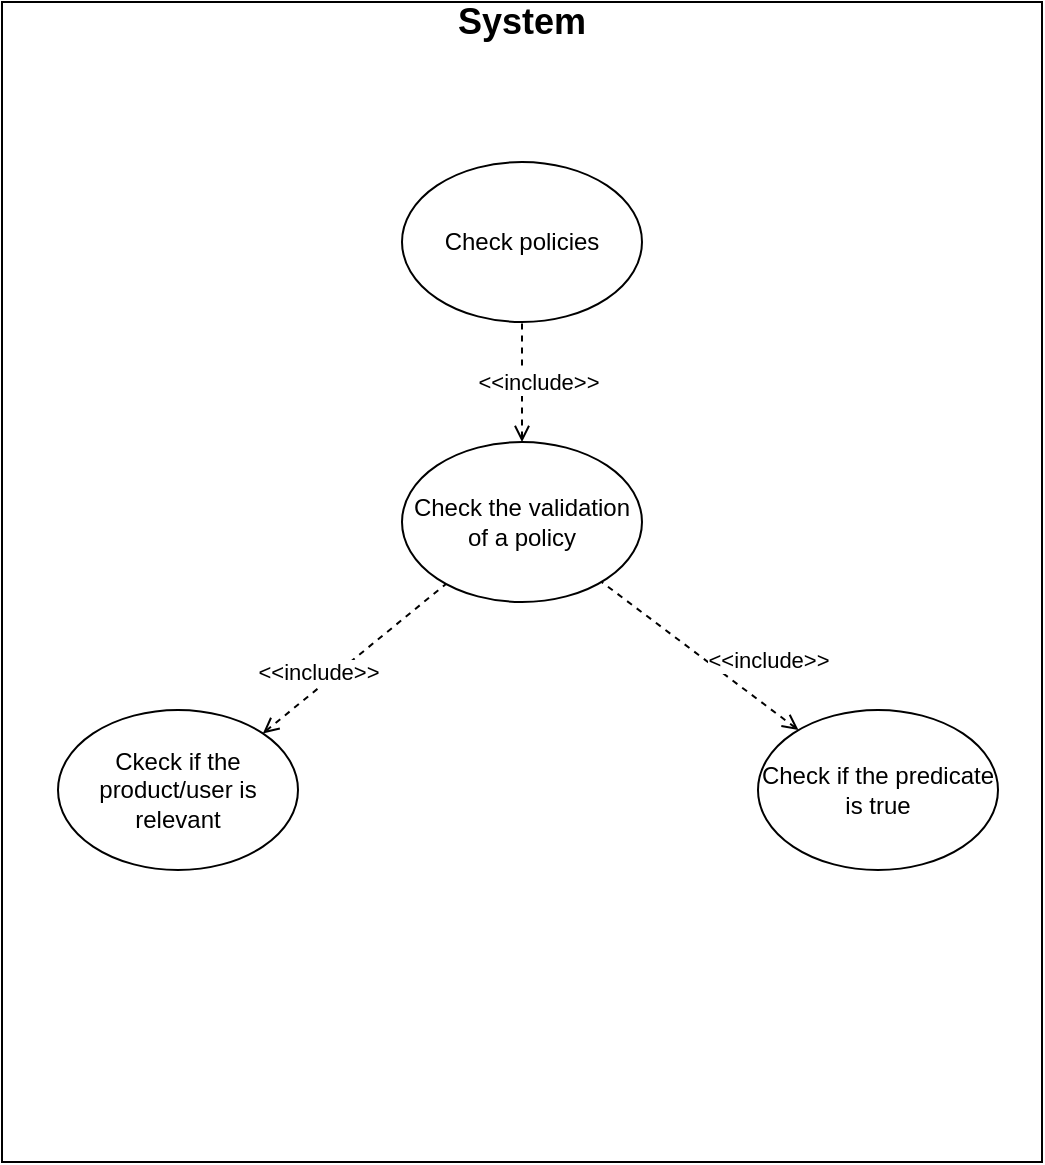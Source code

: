 <mxfile version="14.6.6" type="device"><diagram id="P-fDH48yTc0j41xZiIyb" name="Page-1"><mxGraphModel dx="1278" dy="579" grid="1" gridSize="10" guides="1" tooltips="1" connect="1" arrows="1" fold="1" page="1" pageScale="1" pageWidth="583" pageHeight="827" math="0" shadow="0"><root><mxCell id="0"/><mxCell id="1" parent="0"/><mxCell id="bSKLeNauT0QKm4KyJnb_-2" value="" style="rounded=0;whiteSpace=wrap;html=1;" vertex="1" parent="1"><mxGeometry x="32" y="20" width="520" height="580" as="geometry"/></mxCell><mxCell id="bSKLeNauT0QKm4KyJnb_-3" value="&lt;font style=&quot;font-size: 18px&quot;&gt;&lt;b&gt;System&lt;/b&gt;&lt;/font&gt;" style="text;html=1;strokeColor=none;fillColor=none;align=center;verticalAlign=middle;whiteSpace=wrap;rounded=0;" vertex="1" parent="1"><mxGeometry x="272" y="20" width="40" height="20" as="geometry"/></mxCell><mxCell id="bSKLeNauT0QKm4KyJnb_-5" value="Check policies" style="ellipse;whiteSpace=wrap;html=1;" vertex="1" parent="1"><mxGeometry x="232" y="100" width="120" height="80" as="geometry"/></mxCell><mxCell id="bSKLeNauT0QKm4KyJnb_-6" value="Check the validation of a policy" style="ellipse;whiteSpace=wrap;html=1;" vertex="1" parent="1"><mxGeometry x="232" y="240" width="120" height="80" as="geometry"/></mxCell><mxCell id="bSKLeNauT0QKm4KyJnb_-7" value="Ckeck if the product/user is relevant" style="ellipse;whiteSpace=wrap;html=1;" vertex="1" parent="1"><mxGeometry x="60" y="374" width="120" height="80" as="geometry"/></mxCell><mxCell id="bSKLeNauT0QKm4KyJnb_-8" value="Check if the predicate is true" style="ellipse;whiteSpace=wrap;html=1;" vertex="1" parent="1"><mxGeometry x="410" y="374" width="120" height="80" as="geometry"/></mxCell><mxCell id="bSKLeNauT0QKm4KyJnb_-9" value="" style="endArrow=none;html=1;dashed=1;startArrow=open;startFill=0;exitX=0.5;exitY=0;exitDx=0;exitDy=0;" edge="1" parent="1" source="bSKLeNauT0QKm4KyJnb_-6" target="bSKLeNauT0QKm4KyJnb_-5"><mxGeometry width="50" height="50" relative="1" as="geometry"><mxPoint x="320.644" y="361.449" as="sourcePoint"/><mxPoint x="412" y="400" as="targetPoint"/></mxGeometry></mxCell><mxCell id="bSKLeNauT0QKm4KyJnb_-10" value="&amp;lt;&amp;lt;include&amp;gt;&amp;gt;" style="edgeLabel;html=1;align=center;verticalAlign=middle;resizable=0;points=[];" vertex="1" connectable="0" parent="bSKLeNauT0QKm4KyJnb_-9"><mxGeometry x="-0.54" y="-3" relative="1" as="geometry"><mxPoint x="5" y="-16" as="offset"/></mxGeometry></mxCell><mxCell id="bSKLeNauT0QKm4KyJnb_-11" value="" style="endArrow=none;html=1;dashed=1;startArrow=open;startFill=0;exitX=1;exitY=0;exitDx=0;exitDy=0;" edge="1" parent="1" source="bSKLeNauT0QKm4KyJnb_-7" target="bSKLeNauT0QKm4KyJnb_-6"><mxGeometry width="50" height="50" relative="1" as="geometry"><mxPoint x="302" y="250" as="sourcePoint"/><mxPoint x="302" y="190" as="targetPoint"/></mxGeometry></mxCell><mxCell id="bSKLeNauT0QKm4KyJnb_-12" value="&amp;lt;&amp;lt;include&amp;gt;&amp;gt;" style="edgeLabel;html=1;align=center;verticalAlign=middle;resizable=0;points=[];" vertex="1" connectable="0" parent="bSKLeNauT0QKm4KyJnb_-11"><mxGeometry x="-0.54" y="-3" relative="1" as="geometry"><mxPoint x="5" y="-16" as="offset"/></mxGeometry></mxCell><mxCell id="bSKLeNauT0QKm4KyJnb_-13" value="" style="endArrow=none;html=1;dashed=1;startArrow=open;startFill=0;" edge="1" parent="1" source="bSKLeNauT0QKm4KyJnb_-8" target="bSKLeNauT0QKm4KyJnb_-6"><mxGeometry width="50" height="50" relative="1" as="geometry"><mxPoint x="312" y="260" as="sourcePoint"/><mxPoint x="312" y="200" as="targetPoint"/></mxGeometry></mxCell><mxCell id="bSKLeNauT0QKm4KyJnb_-14" value="&amp;lt;&amp;lt;include&amp;gt;&amp;gt;" style="edgeLabel;html=1;align=center;verticalAlign=middle;resizable=0;points=[];" vertex="1" connectable="0" parent="bSKLeNauT0QKm4KyJnb_-13"><mxGeometry x="-0.54" y="-3" relative="1" as="geometry"><mxPoint x="5" y="-16" as="offset"/></mxGeometry></mxCell></root></mxGraphModel></diagram></mxfile>